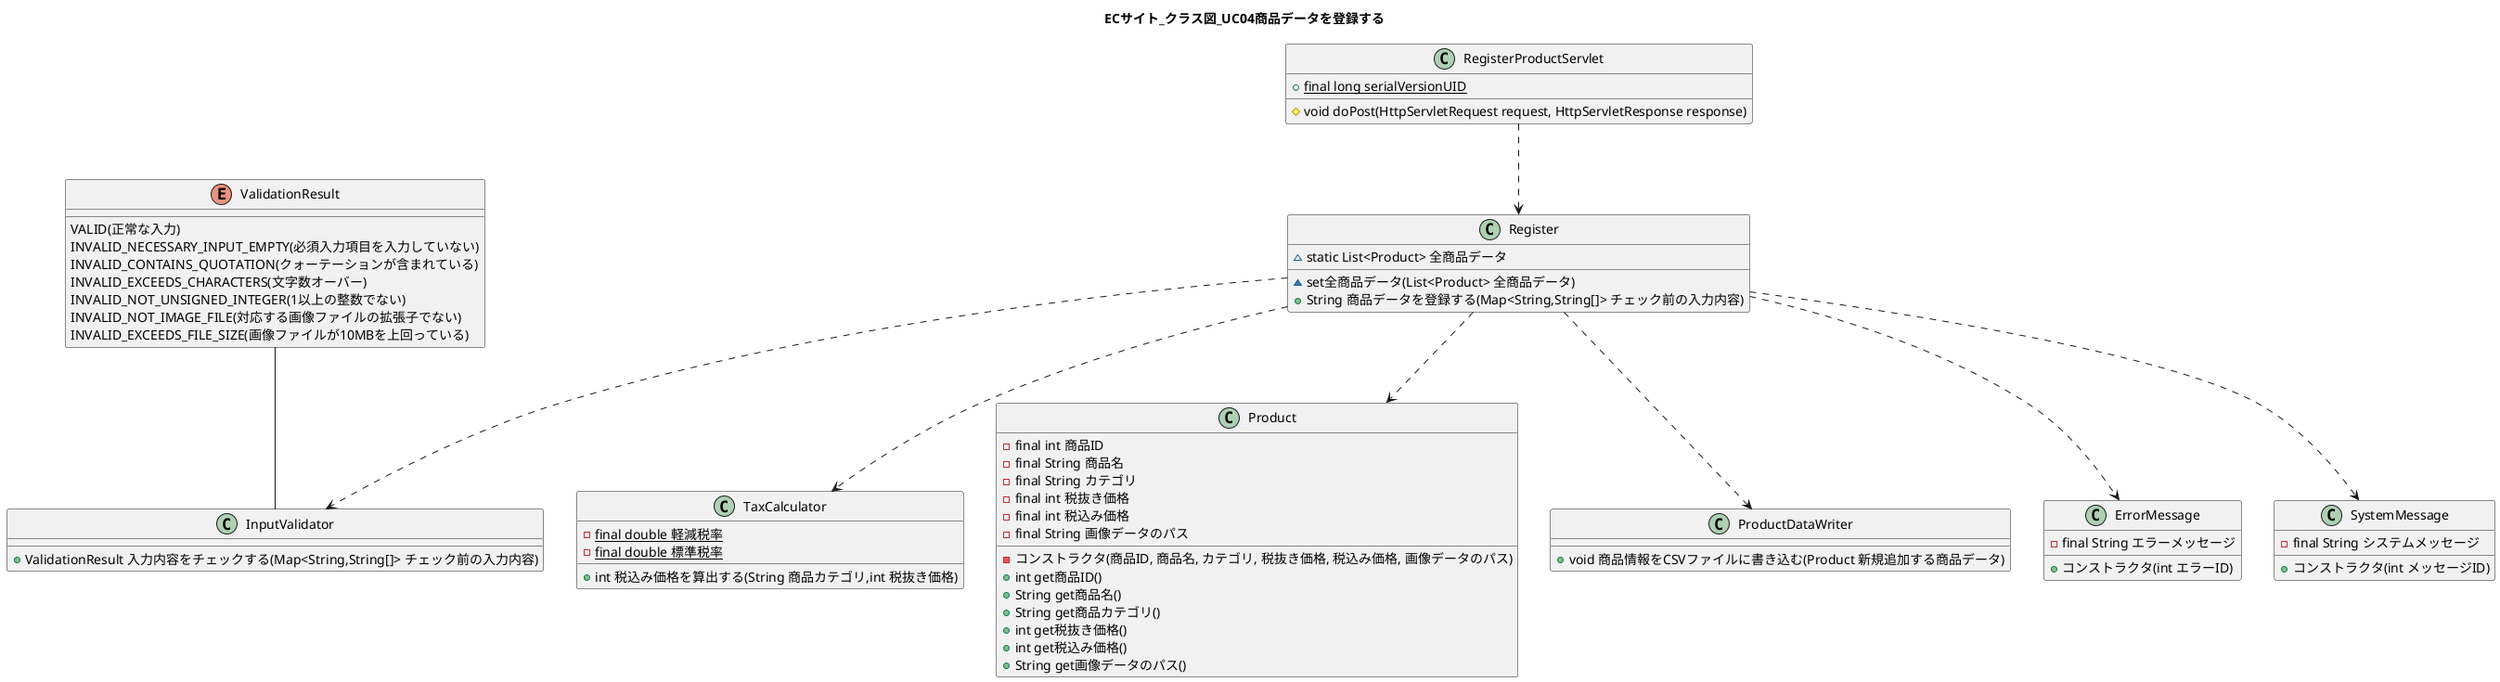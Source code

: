 @startuml
title ECサイト_クラス図_UC04商品データを登録する


class RegisterProductServlet {
    +{static} final long serialVersionUID
    #void doPost(HttpServletRequest request, HttpServletResponse response)
}

RegisterProductServlet ..> Register
class Register {
    ~static List<Product> 全商品データ
    ~set全商品データ(List<Product> 全商品データ)
    +String 商品データを登録する(Map<String,String[]> チェック前の入力内容)
}

ValidationResult -- InputValidator
enum ValidationResult {
    VALID(正常な入力)
    INVALID_NECESSARY_INPUT_EMPTY(必須入力項目を入力していない)
    INVALID_CONTAINS_QUOTATION(クォーテーションが含まれている)
    INVALID_EXCEEDS_CHARACTERS(文字数オーバー)
    INVALID_NOT_UNSIGNED_INTEGER(1以上の整数でない)
    INVALID_NOT_IMAGE_FILE(対応する画像ファイルの拡張子でない)
    INVALID_EXCEEDS_FILE_SIZE(画像ファイルが10MBを上回っている)
}

Register ..> InputValidator
class InputValidator {
    +ValidationResult 入力内容をチェックする(Map<String,String[]> チェック前の入力内容)
}

Register ..> TaxCalculator
class TaxCalculator {
    -{static}final double 軽減税率
    -{static}final double 標準税率

    +int 税込み価格を算出する(String 商品カテゴリ,int 税抜き価格)
}

Register ..> Product 
class Product {
    -final int 商品ID
    -final String 商品名
    -final String カテゴリ
    -final int 税抜き価格
    -final int 税込み価格
    -final String 画像データのパス
    -コンストラクタ(商品ID, 商品名, カテゴリ, 税抜き価格, 税込み価格, 画像データのパス)
    +int get商品ID()
    +String get商品名()
    +String get商品カテゴリ()
    +int get税抜き価格()
    +int get税込み価格()
    +String get画像データのパス()
}

Register ..> ProductDataWriter
class ProductDataWriter {
    + void 商品情報をCSVファイルに書き込む(Product 新規追加する商品データ)
}

Register ..> ErrorMessage
class ErrorMessage {
    -final String エラーメッセージ
    +コンストラクタ(int エラーID)
}

Register ..> SystemMessage
class SystemMessage {
    -final String システムメッセージ
    +コンストラクタ(int メッセージID)
}

@enduml
